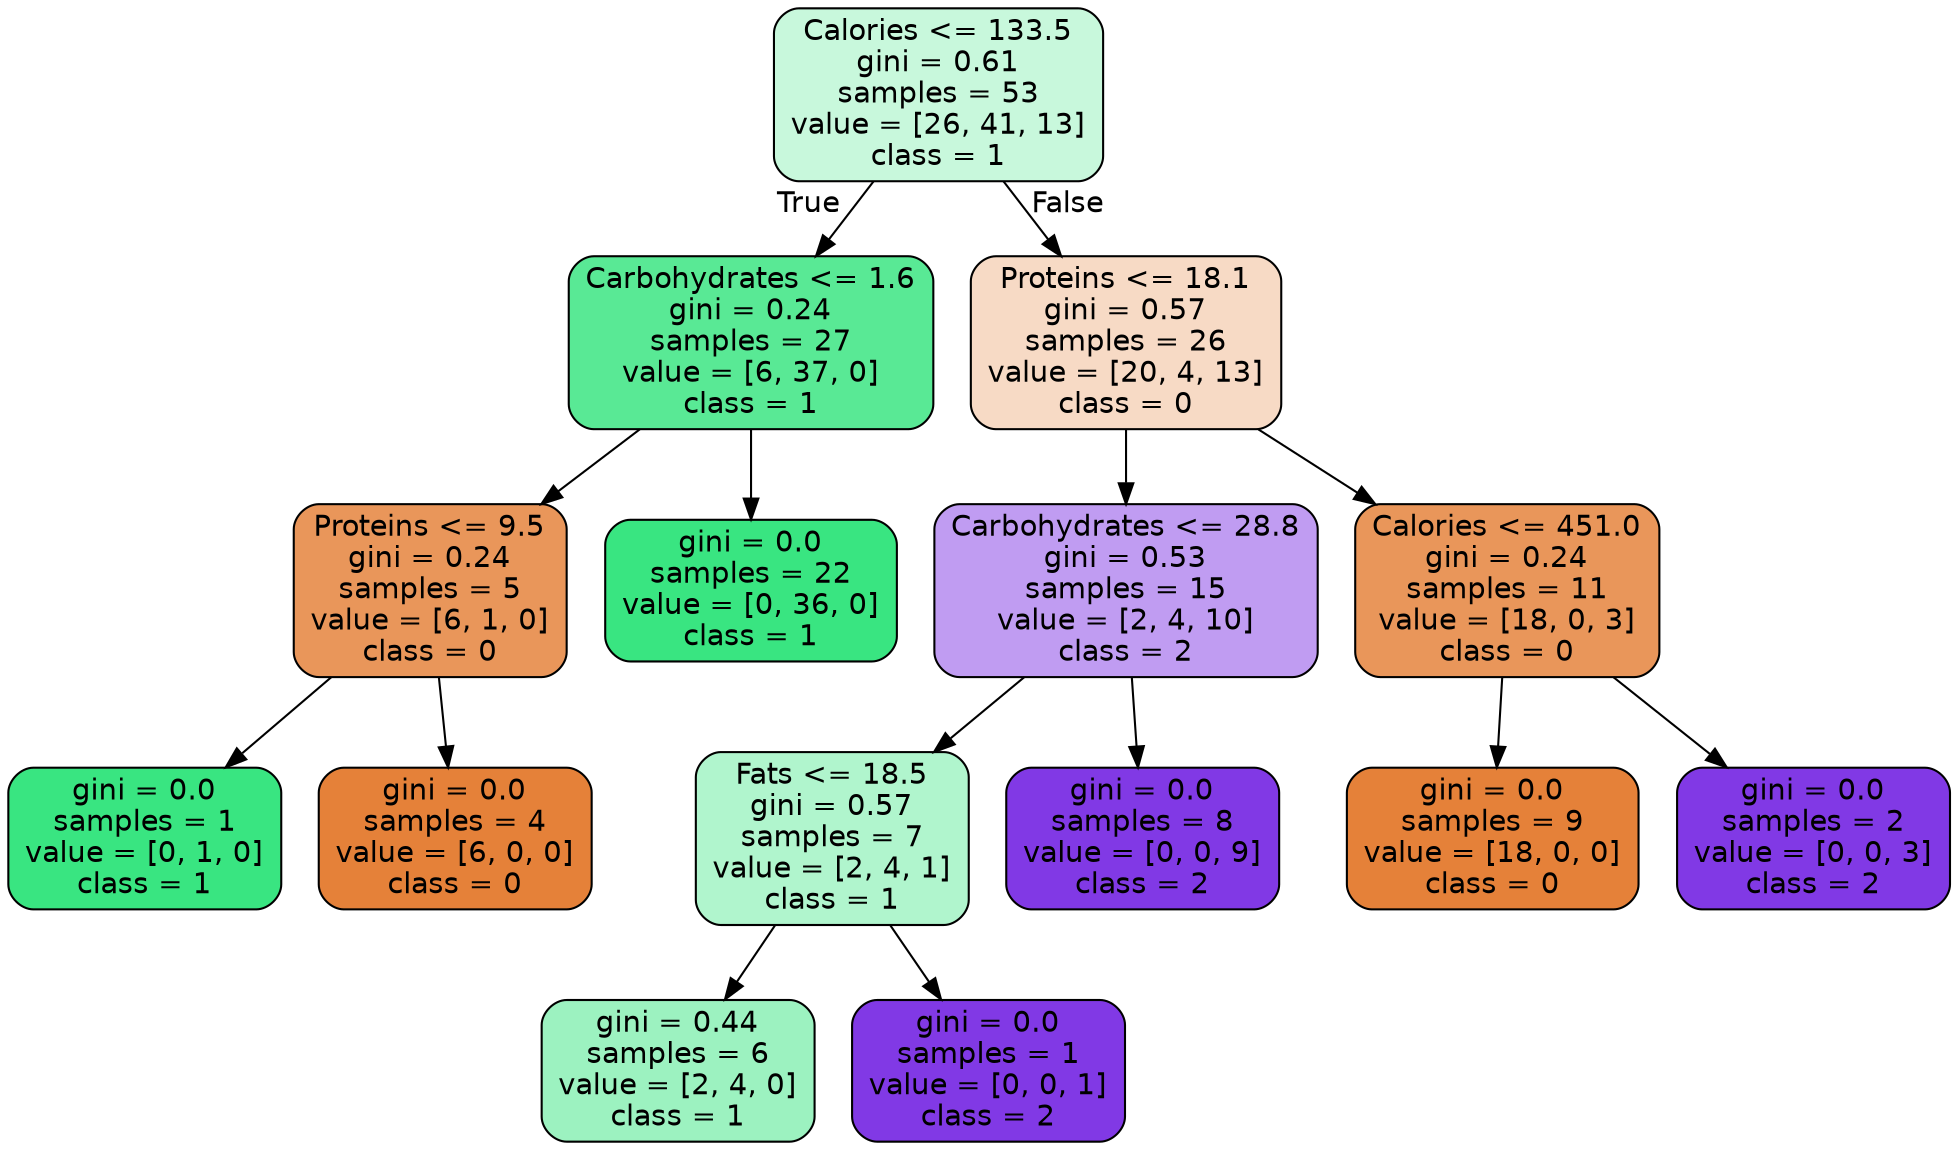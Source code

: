 digraph Tree {
node [shape=box, style="filled, rounded", color="black", fontname="helvetica"] ;
edge [fontname="helvetica"] ;
0 [label="Calories <= 133.5\ngini = 0.61\nsamples = 53\nvalue = [26, 41, 13]\nclass = 1", fillcolor="#c8f8dc"] ;
1 [label="Carbohydrates <= 1.6\ngini = 0.24\nsamples = 27\nvalue = [6, 37, 0]\nclass = 1", fillcolor="#59e995"] ;
0 -> 1 [labeldistance=2.5, labelangle=45, headlabel="True"] ;
2 [label="Proteins <= 9.5\ngini = 0.24\nsamples = 5\nvalue = [6, 1, 0]\nclass = 0", fillcolor="#e9965a"] ;
1 -> 2 ;
3 [label="gini = 0.0\nsamples = 1\nvalue = [0, 1, 0]\nclass = 1", fillcolor="#39e581"] ;
2 -> 3 ;
4 [label="gini = 0.0\nsamples = 4\nvalue = [6, 0, 0]\nclass = 0", fillcolor="#e58139"] ;
2 -> 4 ;
5 [label="gini = 0.0\nsamples = 22\nvalue = [0, 36, 0]\nclass = 1", fillcolor="#39e581"] ;
1 -> 5 ;
6 [label="Proteins <= 18.1\ngini = 0.57\nsamples = 26\nvalue = [20, 4, 13]\nclass = 0", fillcolor="#f7dac5"] ;
0 -> 6 [labeldistance=2.5, labelangle=-45, headlabel="False"] ;
7 [label="Carbohydrates <= 28.8\ngini = 0.53\nsamples = 15\nvalue = [2, 4, 10]\nclass = 2", fillcolor="#c09cf2"] ;
6 -> 7 ;
8 [label="Fats <= 18.5\ngini = 0.57\nsamples = 7\nvalue = [2, 4, 1]\nclass = 1", fillcolor="#b0f5cd"] ;
7 -> 8 ;
9 [label="gini = 0.44\nsamples = 6\nvalue = [2, 4, 0]\nclass = 1", fillcolor="#9cf2c0"] ;
8 -> 9 ;
10 [label="gini = 0.0\nsamples = 1\nvalue = [0, 0, 1]\nclass = 2", fillcolor="#8139e5"] ;
8 -> 10 ;
11 [label="gini = 0.0\nsamples = 8\nvalue = [0, 0, 9]\nclass = 2", fillcolor="#8139e5"] ;
7 -> 11 ;
12 [label="Calories <= 451.0\ngini = 0.24\nsamples = 11\nvalue = [18, 0, 3]\nclass = 0", fillcolor="#e9965a"] ;
6 -> 12 ;
13 [label="gini = 0.0\nsamples = 9\nvalue = [18, 0, 0]\nclass = 0", fillcolor="#e58139"] ;
12 -> 13 ;
14 [label="gini = 0.0\nsamples = 2\nvalue = [0, 0, 3]\nclass = 2", fillcolor="#8139e5"] ;
12 -> 14 ;
}